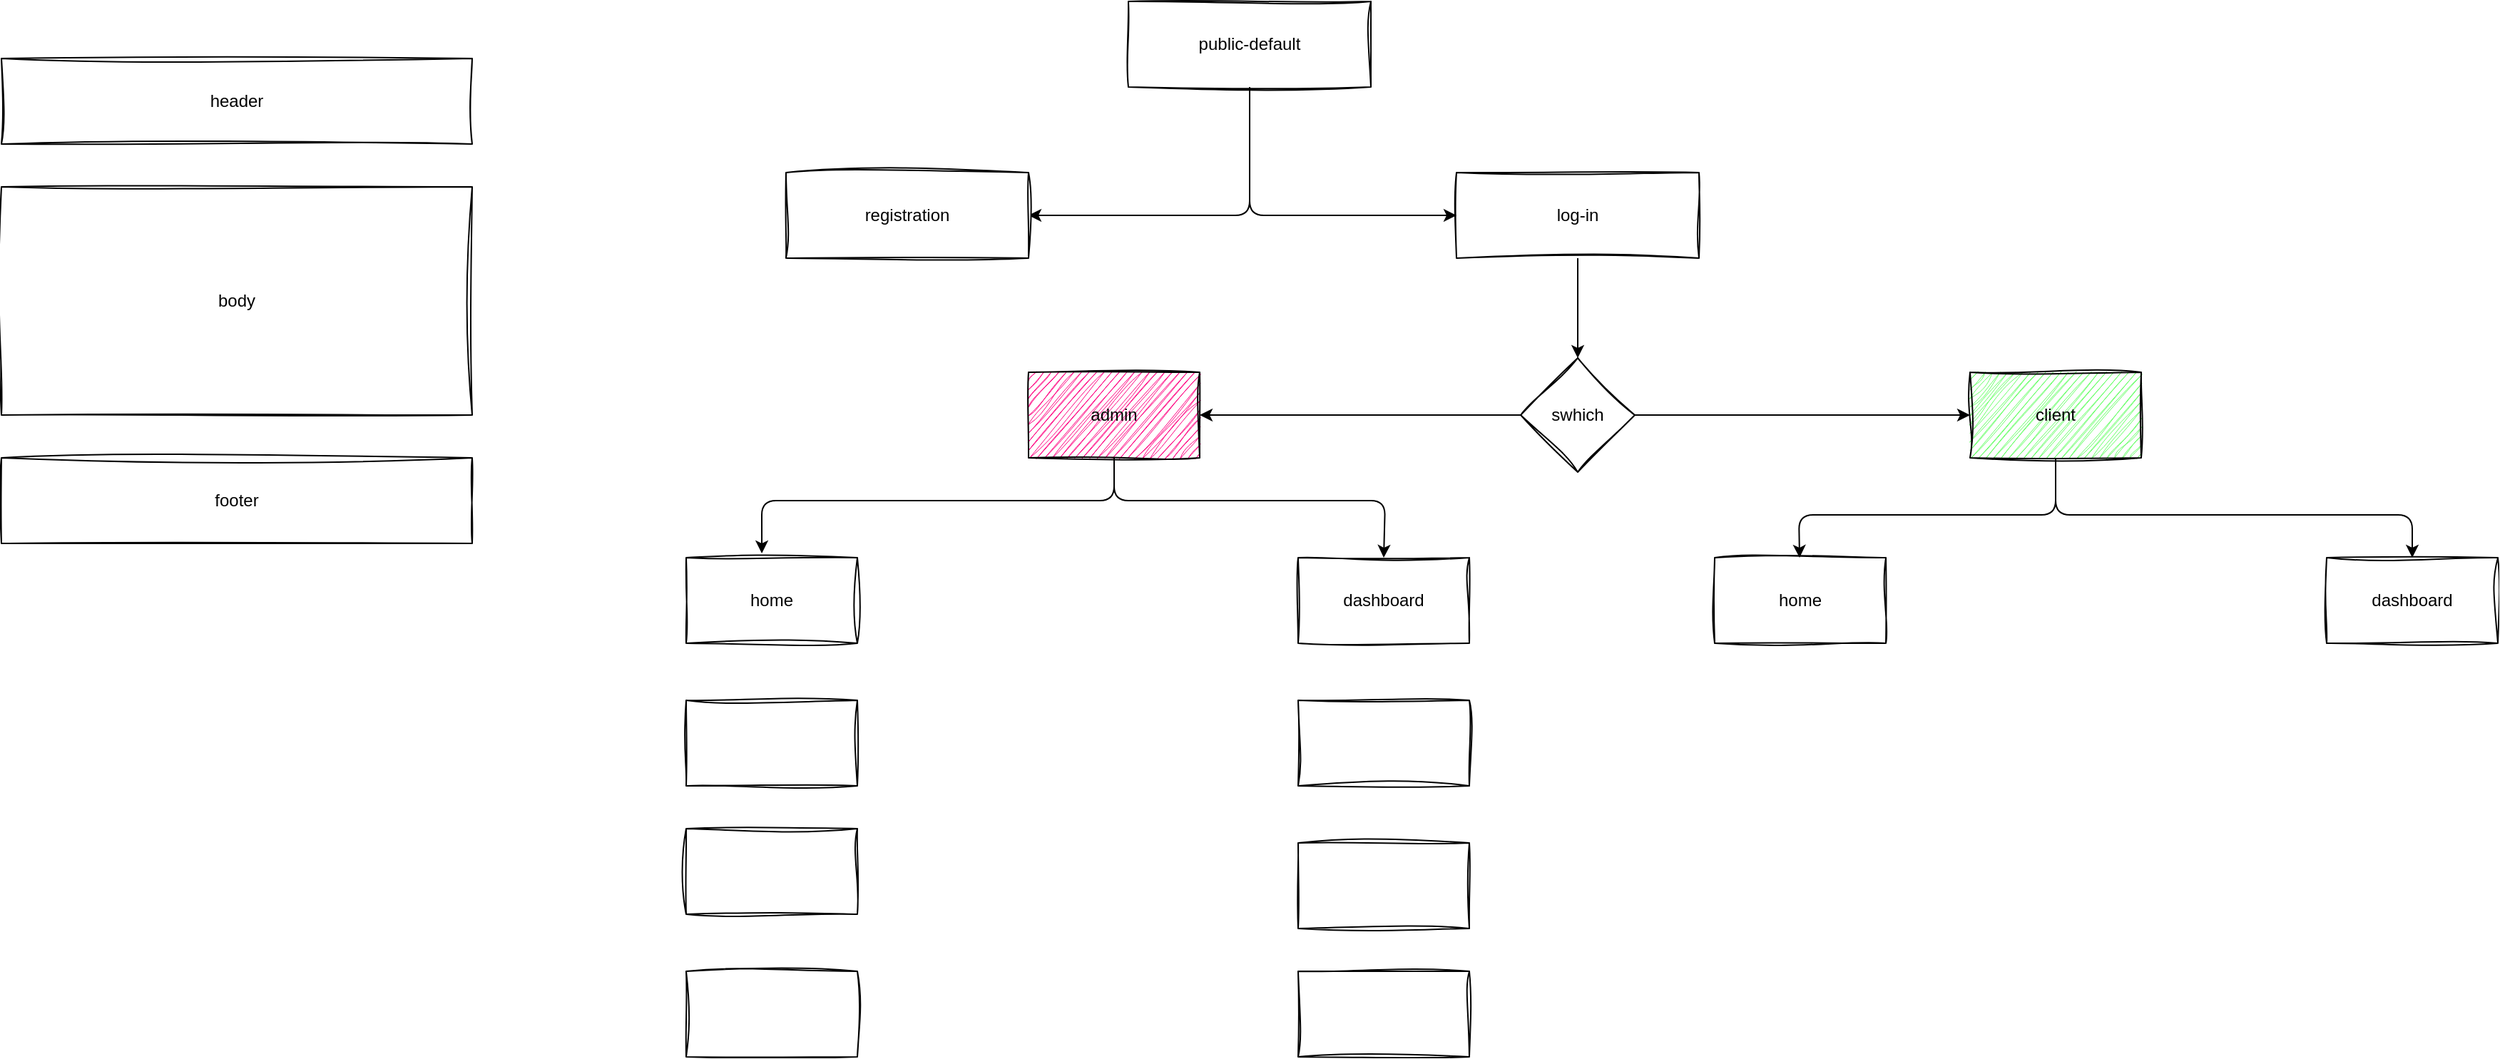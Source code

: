<mxfile>
    <diagram id="TpNuOL0AGeA6HQvsacFN" name="home-page">
        <mxGraphModel dx="942" dy="827" grid="1" gridSize="10" guides="1" tooltips="1" connect="1" arrows="1" fold="1" page="1" pageScale="1" pageWidth="827" pageHeight="1169" math="0" shadow="0">
            <root>
                <mxCell id="0"/>
                <mxCell id="1" parent="0"/>
                <mxCell id="3" value="header" style="rounded=0;whiteSpace=wrap;html=1;sketch=1;curveFitting=1;jiggle=2;movable=0;resizable=0;rotatable=0;deletable=0;editable=0;locked=1;connectable=0;" parent="1" vertex="1">
                    <mxGeometry x="40" y="80" width="330" height="60" as="geometry"/>
                </mxCell>
                <mxCell id="4" value="footer" style="rounded=0;whiteSpace=wrap;html=1;sketch=1;curveFitting=1;jiggle=2;movable=0;resizable=0;rotatable=0;deletable=0;editable=0;locked=1;connectable=0;" parent="1" vertex="1">
                    <mxGeometry x="40" y="360" width="330" height="60" as="geometry"/>
                </mxCell>
                <mxCell id="5" value="body" style="rounded=0;whiteSpace=wrap;html=1;sketch=1;curveFitting=1;jiggle=2;movable=0;resizable=0;rotatable=0;deletable=0;editable=0;locked=1;connectable=0;" parent="1" vertex="1">
                    <mxGeometry x="40" y="170" width="330" height="160" as="geometry"/>
                </mxCell>
                <mxCell id="ZPHnA34_6__u6jJjWpCZ-8" value="" style="edgeStyle=none;html=1;" parent="1" source="ZPHnA34_6__u6jJjWpCZ-6" target="ZPHnA34_6__u6jJjWpCZ-7" edge="1">
                    <mxGeometry relative="1" as="geometry">
                        <Array as="points">
                            <mxPoint x="915" y="190"/>
                        </Array>
                    </mxGeometry>
                </mxCell>
                <mxCell id="ZPHnA34_6__u6jJjWpCZ-6" value="public-default" style="rounded=0;whiteSpace=wrap;html=1;sketch=1;curveFitting=1;jiggle=2;movable=1;resizable=1;rotatable=1;deletable=1;editable=1;locked=0;connectable=1;" parent="1" vertex="1">
                    <mxGeometry x="830" y="40" width="170" height="60" as="geometry"/>
                </mxCell>
                <mxCell id="ZPHnA34_6__u6jJjWpCZ-7" value="registration" style="rounded=0;whiteSpace=wrap;html=1;sketch=1;curveFitting=1;jiggle=2;movable=1;resizable=1;rotatable=1;deletable=1;editable=1;locked=0;connectable=1;" parent="1" vertex="1">
                    <mxGeometry x="590" y="160" width="170" height="60" as="geometry"/>
                </mxCell>
                <mxCell id="ZPHnA34_6__u6jJjWpCZ-12" value="" style="edgeStyle=none;html=1;" parent="1" source="ZPHnA34_6__u6jJjWpCZ-9" target="ZPHnA34_6__u6jJjWpCZ-11" edge="1">
                    <mxGeometry relative="1" as="geometry"/>
                </mxCell>
                <mxCell id="ZPHnA34_6__u6jJjWpCZ-9" value="log-in" style="rounded=0;whiteSpace=wrap;html=1;sketch=1;curveFitting=1;jiggle=2;movable=1;resizable=1;rotatable=1;deletable=1;editable=1;locked=0;connectable=1;" parent="1" vertex="1">
                    <mxGeometry x="1060" y="160" width="170" height="60" as="geometry"/>
                </mxCell>
                <mxCell id="ZPHnA34_6__u6jJjWpCZ-10" style="edgeStyle=none;html=1;" parent="1" source="ZPHnA34_6__u6jJjWpCZ-6" target="ZPHnA34_6__u6jJjWpCZ-9" edge="1">
                    <mxGeometry relative="1" as="geometry">
                        <Array as="points">
                            <mxPoint x="915" y="190"/>
                        </Array>
                    </mxGeometry>
                </mxCell>
                <mxCell id="ZPHnA34_6__u6jJjWpCZ-14" value="" style="edgeStyle=none;html=1;" parent="1" source="ZPHnA34_6__u6jJjWpCZ-11" target="ZPHnA34_6__u6jJjWpCZ-13" edge="1">
                    <mxGeometry relative="1" as="geometry"/>
                </mxCell>
                <mxCell id="ZPHnA34_6__u6jJjWpCZ-16" value="" style="edgeStyle=none;html=1;" parent="1" source="ZPHnA34_6__u6jJjWpCZ-11" target="ZPHnA34_6__u6jJjWpCZ-15" edge="1">
                    <mxGeometry relative="1" as="geometry"/>
                </mxCell>
                <mxCell id="ZPHnA34_6__u6jJjWpCZ-11" value="swhich" style="rhombus;whiteSpace=wrap;html=1;rounded=0;sketch=1;curveFitting=1;jiggle=2;resizable=1;" parent="1" vertex="1">
                    <mxGeometry x="1105" y="290" width="80" height="80" as="geometry"/>
                </mxCell>
                <mxCell id="Kw5VINmRaQjw00CvGiQV-8" style="edgeStyle=none;html=1;entryX=0.5;entryY=0;entryDx=0;entryDy=0;" parent="1" source="ZPHnA34_6__u6jJjWpCZ-13" target="Kw5VINmRaQjw00CvGiQV-6" edge="1">
                    <mxGeometry relative="1" as="geometry">
                        <Array as="points">
                            <mxPoint x="820" y="390"/>
                            <mxPoint x="1010" y="390"/>
                        </Array>
                    </mxGeometry>
                </mxCell>
                <mxCell id="ZPHnA34_6__u6jJjWpCZ-13" value="admin" style="rounded=0;whiteSpace=wrap;html=1;sketch=1;curveFitting=1;jiggle=2;resizable=1;fillColor=#FF0080;" parent="1" vertex="1">
                    <mxGeometry x="760" y="300" width="120" height="60" as="geometry"/>
                </mxCell>
                <mxCell id="ZPHnA34_6__u6jJjWpCZ-18" value="" style="edgeStyle=none;html=1;" parent="1" source="ZPHnA34_6__u6jJjWpCZ-15" target="ZPHnA34_6__u6jJjWpCZ-17" edge="1">
                    <mxGeometry relative="1" as="geometry">
                        <Array as="points">
                            <mxPoint x="1480" y="400"/>
                            <mxPoint x="1300" y="400"/>
                        </Array>
                    </mxGeometry>
                </mxCell>
                <mxCell id="ZPHnA34_6__u6jJjWpCZ-20" style="edgeStyle=none;html=1;entryX=0.5;entryY=0;entryDx=0;entryDy=0;" parent="1" source="ZPHnA34_6__u6jJjWpCZ-15" target="ZPHnA34_6__u6jJjWpCZ-19" edge="1">
                    <mxGeometry relative="1" as="geometry">
                        <Array as="points">
                            <mxPoint x="1480" y="400"/>
                            <mxPoint x="1730" y="400"/>
                        </Array>
                    </mxGeometry>
                </mxCell>
                <mxCell id="ZPHnA34_6__u6jJjWpCZ-15" value="client" style="whiteSpace=wrap;html=1;rounded=0;sketch=1;curveFitting=1;jiggle=2;resizable=1;fillColor=#66FF66;" parent="1" vertex="1">
                    <mxGeometry x="1420" y="300" width="120" height="60" as="geometry"/>
                </mxCell>
                <mxCell id="ZPHnA34_6__u6jJjWpCZ-17" value="home" style="whiteSpace=wrap;html=1;rounded=0;sketch=1;curveFitting=1;jiggle=2;resizable=1;" parent="1" vertex="1">
                    <mxGeometry x="1241" y="430" width="120" height="60" as="geometry"/>
                </mxCell>
                <mxCell id="ZPHnA34_6__u6jJjWpCZ-19" value="dashboard" style="whiteSpace=wrap;html=1;rounded=0;sketch=1;curveFitting=1;jiggle=2;resizable=1;" parent="1" vertex="1">
                    <mxGeometry x="1670" y="430" width="120" height="60" as="geometry"/>
                </mxCell>
                <mxCell id="ZPHnA34_6__u6jJjWpCZ-21" value="" style="whiteSpace=wrap;html=1;rounded=0;sketch=1;curveFitting=1;jiggle=2;resizable=1;" parent="1" vertex="1">
                    <mxGeometry x="949" y="530" width="120" height="60" as="geometry"/>
                </mxCell>
                <mxCell id="Kw5VINmRaQjw00CvGiQV-5" value="home" style="whiteSpace=wrap;html=1;rounded=0;sketch=1;curveFitting=1;jiggle=2;resizable=1;" parent="1" vertex="1">
                    <mxGeometry x="520" y="430" width="120" height="60" as="geometry"/>
                </mxCell>
                <mxCell id="Kw5VINmRaQjw00CvGiQV-6" value="dashboard" style="whiteSpace=wrap;html=1;rounded=0;sketch=1;curveFitting=1;jiggle=2;resizable=1;" parent="1" vertex="1">
                    <mxGeometry x="949" y="430" width="120" height="60" as="geometry"/>
                </mxCell>
                <mxCell id="Kw5VINmRaQjw00CvGiQV-7" style="edgeStyle=none;html=1;entryX=0.442;entryY=-0.05;entryDx=0;entryDy=0;entryPerimeter=0;" parent="1" source="ZPHnA34_6__u6jJjWpCZ-13" target="Kw5VINmRaQjw00CvGiQV-5" edge="1">
                    <mxGeometry relative="1" as="geometry">
                        <Array as="points">
                            <mxPoint x="820" y="390"/>
                            <mxPoint x="573" y="390"/>
                        </Array>
                    </mxGeometry>
                </mxCell>
                <mxCell id="Kw5VINmRaQjw00CvGiQV-9" value="" style="whiteSpace=wrap;html=1;rounded=0;sketch=1;curveFitting=1;jiggle=2;resizable=1;" parent="1" vertex="1">
                    <mxGeometry x="949" y="630" width="120" height="60" as="geometry"/>
                </mxCell>
                <mxCell id="Kw5VINmRaQjw00CvGiQV-10" value="" style="whiteSpace=wrap;html=1;rounded=0;sketch=1;curveFitting=1;jiggle=2;resizable=1;" parent="1" vertex="1">
                    <mxGeometry x="949" y="720" width="120" height="60" as="geometry"/>
                </mxCell>
                <mxCell id="Kw5VINmRaQjw00CvGiQV-11" value="" style="whiteSpace=wrap;html=1;rounded=0;sketch=1;curveFitting=1;jiggle=2;resizable=1;" parent="1" vertex="1">
                    <mxGeometry x="520" y="530" width="120" height="60" as="geometry"/>
                </mxCell>
                <mxCell id="Kw5VINmRaQjw00CvGiQV-12" value="" style="whiteSpace=wrap;html=1;rounded=0;sketch=1;curveFitting=1;jiggle=2;resizable=1;" parent="1" vertex="1">
                    <mxGeometry x="520" y="620" width="120" height="60" as="geometry"/>
                </mxCell>
                <mxCell id="Kw5VINmRaQjw00CvGiQV-13" value="" style="whiteSpace=wrap;html=1;rounded=0;sketch=1;curveFitting=1;jiggle=2;resizable=1;" parent="1" vertex="1">
                    <mxGeometry x="520" y="720" width="120" height="60" as="geometry"/>
                </mxCell>
            </root>
        </mxGraphModel>
    </diagram>
    <diagram id="YCgEsKxxSpeG62Zunov2" name="admin-dashboard">
        <mxGraphModel dx="942" dy="827" grid="1" gridSize="10" guides="1" tooltips="1" connect="1" arrows="1" fold="1" page="1" pageScale="1" pageWidth="827" pageHeight="1169" math="0" shadow="0">
            <root>
                <mxCell id="0"/>
                <mxCell id="1" parent="0"/>
                <mxCell id="Y5GYdh9Vx8nUQ15f69H9-1" value="menu" style="rounded=1;whiteSpace=wrap;html=1;arcSize=0;sketch=1;curveFitting=1;jiggle=2;" parent="1" vertex="1">
                    <mxGeometry x="80" y="80" width="180" height="680" as="geometry"/>
                </mxCell>
                <mxCell id="Y5GYdh9Vx8nUQ15f69H9-2" value="content" style="rounded=1;whiteSpace=wrap;html=1;arcSize=0;sketch=1;curveFitting=1;jiggle=2;" parent="1" vertex="1">
                    <mxGeometry x="310" y="80" width="640" height="680" as="geometry"/>
                </mxCell>
            </root>
        </mxGraphModel>
    </diagram>
    <diagram id="PIJAt0l3r5baSx6_4ZeP" name="home-page-client">
        <mxGraphModel dx="1386" dy="827" grid="1" gridSize="10" guides="1" tooltips="1" connect="1" arrows="1" fold="1" page="1" pageScale="1" pageWidth="827" pageHeight="1169" math="0" shadow="0">
            <root>
                <mxCell id="0"/>
                <mxCell id="1" parent="0"/>
                <mxCell id="xK6YpwLPnNlNCbOVfeMV-1" value="header" style="rounded=1;whiteSpace=wrap;html=1;arcSize=0;sketch=1;curveFitting=1;jiggle=2;" parent="1" vertex="1">
                    <mxGeometry x="50" y="100" width="600" height="60" as="geometry"/>
                </mxCell>
                <mxCell id="xK6YpwLPnNlNCbOVfeMV-2" value="content" style="rounded=1;whiteSpace=wrap;html=1;arcSize=0;sketch=1;curveFitting=1;jiggle=2;" parent="1" vertex="1">
                    <mxGeometry x="50" y="200" width="600" height="470" as="geometry"/>
                </mxCell>
                <mxCell id="xK6YpwLPnNlNCbOVfeMV-3" value="footer" style="rounded=1;whiteSpace=wrap;html=1;arcSize=0;sketch=1;curveFitting=1;jiggle=2;" parent="1" vertex="1">
                    <mxGeometry x="50" y="710" width="600" height="60" as="geometry"/>
                </mxCell>
                <mxCell id="Otb_2WFLOLlOZu-prOAv-1" value="" style="rounded=1;whiteSpace=wrap;html=1;arcSize=0;sketch=1;curveFitting=1;jiggle=2;" parent="1" vertex="1">
                    <mxGeometry x="840" y="200" width="760" height="470" as="geometry"/>
                </mxCell>
                <mxCell id="Otb_2WFLOLlOZu-prOAv-2" value="" style="rounded=1;whiteSpace=wrap;html=1;arcSize=0;sketch=1;curveFitting=1;jiggle=2;" parent="1" vertex="1">
                    <mxGeometry x="890" y="220" width="660" height="40" as="geometry"/>
                </mxCell>
                <mxCell id="Otb_2WFLOLlOZu-prOAv-6" value="" style="rounded=1;whiteSpace=wrap;html=1;arcSize=0;sketch=1;curveFitting=1;jiggle=2;" parent="1" vertex="1">
                    <mxGeometry x="890" y="315" width="180" height="35" as="geometry"/>
                </mxCell>
                <mxCell id="Otb_2WFLOLlOZu-prOAv-7" value="" style="rounded=1;whiteSpace=wrap;html=1;arcSize=0;sketch=1;curveFitting=1;jiggle=2;" parent="1" vertex="1">
                    <mxGeometry x="1220" y="315" width="330" height="275" as="geometry"/>
                </mxCell>
                <mxCell id="Otb_2WFLOLlOZu-prOAv-8" value="" style="rounded=1;whiteSpace=wrap;html=1;arcSize=0;sketch=1;curveFitting=1;jiggle=2;" parent="1" vertex="1">
                    <mxGeometry x="890" y="370" width="250" height="35" as="geometry"/>
                </mxCell>
                <mxCell id="Otb_2WFLOLlOZu-prOAv-9" value="" style="rounded=1;whiteSpace=wrap;html=1;arcSize=0;sketch=1;curveFitting=1;jiggle=2;" parent="1" vertex="1">
                    <mxGeometry x="890" y="470" width="180" height="12.5" as="geometry"/>
                </mxCell>
                <mxCell id="Otb_2WFLOLlOZu-prOAv-10" value="" style="rounded=1;whiteSpace=wrap;html=1;arcSize=0;sketch=1;curveFitting=1;jiggle=2;" parent="1" vertex="1">
                    <mxGeometry x="890" y="500" width="250" height="10" as="geometry"/>
                </mxCell>
                <mxCell id="Otb_2WFLOLlOZu-prOAv-11" value="" style="rounded=1;whiteSpace=wrap;html=1;arcSize=0;sketch=1;curveFitting=1;jiggle=2;" parent="1" vertex="1">
                    <mxGeometry x="890" y="520" width="250" height="10" as="geometry"/>
                </mxCell>
                <mxCell id="Otb_2WFLOLlOZu-prOAv-12" value="" style="rounded=1;whiteSpace=wrap;html=1;arcSize=0;sketch=1;curveFitting=1;jiggle=2;fillColor=#66B2FF;glass=0;" parent="1" vertex="1">
                    <mxGeometry x="890" y="550" width="120" height="35" as="geometry"/>
                </mxCell>
                <mxCell id="FMhbx1yCZ9KeCHFoYgzT-1" value="" style="rounded=0;whiteSpace=wrap;html=1;" parent="1" vertex="1">
                    <mxGeometry x="1654" y="280" width="1056" height="640" as="geometry"/>
                </mxCell>
                <mxCell id="FMhbx1yCZ9KeCHFoYgzT-3" value="&lt;h2&gt;Logo&lt;/h2&gt;" style="text;html=1;align=center;verticalAlign=middle;whiteSpace=wrap;rounded=0;" parent="1" vertex="1">
                    <mxGeometry x="1730" y="315" width="60" height="30" as="geometry"/>
                </mxCell>
                <mxCell id="FMhbx1yCZ9KeCHFoYgzT-4" value="&lt;h2&gt;Menu&lt;/h2&gt;" style="text;html=1;align=center;verticalAlign=middle;whiteSpace=wrap;rounded=0;" parent="1" vertex="1">
                    <mxGeometry x="2430" y="317.5" width="60" height="30" as="geometry"/>
                </mxCell>
                <mxCell id="FMhbx1yCZ9KeCHFoYgzT-5" value="&lt;h2&gt;Menu&lt;/h2&gt;" style="text;html=1;align=center;verticalAlign=middle;whiteSpace=wrap;rounded=0;" parent="1" vertex="1">
                    <mxGeometry x="2505" y="317.5" width="60" height="30" as="geometry"/>
                </mxCell>
                <mxCell id="FMhbx1yCZ9KeCHFoYgzT-6" value="&lt;h2&gt;Menu&lt;/h2&gt;" style="text;html=1;align=center;verticalAlign=middle;whiteSpace=wrap;rounded=0;" parent="1" vertex="1">
                    <mxGeometry x="2580" y="317.5" width="60" height="30" as="geometry"/>
                </mxCell>
                <mxCell id="FMhbx1yCZ9KeCHFoYgzT-9" value="&lt;h1 style=&quot;margin-top: 0px;&quot;&gt;&lt;font style=&quot;font-size: 40px;&quot;&gt;Heading&lt;/font&gt;&lt;/h1&gt;&lt;p&gt;&lt;font style=&quot;font-size: 16px;&quot;&gt;Lorem ipsum dolor sit amet, consectetur adipisicing elit, sed do eiusmod tempor incididunt ut labore et dolore magna aliqua.&lt;/font&gt;&lt;/p&gt;&lt;p&gt;&lt;span style=&quot;color: rgb(63, 63, 63);&quot;&gt;&lt;font style=&quot;font-size: 16px;&quot;&gt;Lorem ipsum dolor sit amet, consectetur adipisicing elit, sed do eiusmod tempor incididunt ut labore et dolore magna aliqua.&lt;/font&gt;&lt;/span&gt;&lt;/p&gt;&lt;p&gt;&lt;span style=&quot;color: rgb(63, 63, 63);&quot;&gt;&lt;font style=&quot;font-size: 16px;&quot;&gt;Lorem ipsum dolor sit amet, consectetur adipisicing elit, sed do eiusmod tempor incididunt ut labore et dolore magna aliqua.&lt;/font&gt;&lt;/span&gt;&lt;span style=&quot;color: rgb(63, 63, 63);&quot;&gt;&lt;/span&gt;&lt;/p&gt;" style="text;html=1;whiteSpace=wrap;overflow=hidden;rounded=0;" parent="1" vertex="1">
                    <mxGeometry x="1730" y="466.88" width="460" height="253.12" as="geometry"/>
                </mxCell>
                <mxCell id="FMhbx1yCZ9KeCHFoYgzT-12" value="" style="rounded=1;whiteSpace=wrap;html=1;arcSize=2;strokeColor=none;fillColor=#F2F2F2;shadow=0;" parent="1" vertex="1">
                    <mxGeometry x="2210" y="470" width="450" height="330" as="geometry"/>
                </mxCell>
                <mxCell id="FMhbx1yCZ9KeCHFoYgzT-13" value="Visite" style="rounded=1;whiteSpace=wrap;html=1;shadow=1;strokeColor=none;fillColor=#59A0E0;" parent="1" vertex="1">
                    <mxGeometry x="1730" y="740" width="120" height="40" as="geometry"/>
                </mxCell>
                <mxCell id="FMhbx1yCZ9KeCHFoYgzT-14" value="" style="rounded=0;whiteSpace=wrap;html=1;" parent="1" vertex="1">
                    <mxGeometry x="1654" y="930" width="1056" height="640" as="geometry"/>
                </mxCell>
                <mxCell id="FMhbx1yCZ9KeCHFoYgzT-16" value="&lt;h2 style=&quot;box-sizing: border-box; margin-top: 0px; font-weight: 500; line-height: 1.2; color: rgb(33, 37, 41); font-size: 2rem; font-family: system-ui, -apple-system, &amp;quot;Segoe UI&amp;quot;, Roboto, &amp;quot;Helvetica Neue&amp;quot;, &amp;quot;Noto Sans&amp;quot;, &amp;quot;Liberation Sans&amp;quot;, Arial, sans-serif, &amp;quot;Apple Color Emoji&amp;quot;, &amp;quot;Segoe UI Emoji&amp;quot;, &amp;quot;Segoe UI Symbol&amp;quot;, &amp;quot;Noto Color Emoji&amp;quot;; background-color: rgb(255, 255, 255); margin-bottom: 1.5rem !important;&quot; class=&quot;mb-4&quot;&gt;📢 Actuality&lt;/h2&gt;&lt;div&gt;&lt;h4 style=&quot;box-sizing: border-box; margin-top: 0px; margin-bottom: 0.5rem; font-weight: 500; line-height: 1.2; color: rgb(33, 37, 41); font-size: 1.5rem; font-family: system-ui, -apple-system, &amp;quot;Segoe UI&amp;quot;, Roboto, &amp;quot;Helvetica Neue&amp;quot;, &amp;quot;Noto Sans&amp;quot;, &amp;quot;Liberation Sans&amp;quot;, Arial, sans-serif, &amp;quot;Apple Color Emoji&amp;quot;, &amp;quot;Segoe UI Emoji&amp;quot;, &amp;quot;Segoe UI Symbol&amp;quot;, &amp;quot;Noto Color Emoji&amp;quot;; background-color: rgb(255, 255, 255);&quot;&gt;&lt;br&gt;&lt;/h4&gt;&lt;/div&gt;" style="text;html=1;whiteSpace=wrap;overflow=hidden;rounded=0;" parent="1" vertex="1">
                    <mxGeometry x="1720" y="970" width="240" height="60" as="geometry"/>
                </mxCell>
                <mxCell id="FMhbx1yCZ9KeCHFoYgzT-17" value="&lt;h4 style=&quot;box-sizing: border-box; margin-top: 0px; margin-bottom: 0.5rem; font-weight: 500; line-height: 1.2; color: rgb(33, 37, 41); font-size: 1.5rem; font-family: system-ui, -apple-system, &amp;quot;Segoe UI&amp;quot;, Roboto, &amp;quot;Helvetica Neue&amp;quot;, &amp;quot;Noto Sans&amp;quot;, &amp;quot;Liberation Sans&amp;quot;, Arial, sans-serif, &amp;quot;Apple Color Emoji&amp;quot;, &amp;quot;Segoe UI Emoji&amp;quot;, &amp;quot;Segoe UI Symbol&amp;quot;, &amp;quot;Noto Color Emoji&amp;quot;; background-color: rgb(255, 255, 255);&quot;&gt;📅 Upcoming Events&lt;/h4&gt;" style="text;html=1;whiteSpace=wrap;overflow=hidden;rounded=0;" parent="1" vertex="1">
                    <mxGeometry x="1720" y="1030" width="320" height="50" as="geometry"/>
                </mxCell>
                <mxCell id="FMhbx1yCZ9KeCHFoYgzT-20" value="&lt;b&gt;&lt;font style=&quot;font-size: 20px&quot;&gt;Success card title&lt;/font&gt;&lt;/b&gt;&lt;br style=&quot;font-size: 14px&quot;&gt;&lt;br style=&quot;font-size: 14px&quot;&gt;Some quick example text to build on the card title and make up the bulk of the card&#39;s content.&lt;div&gt;&lt;span style=&quot;color: rgb(51, 166, 76);&quot;&gt;Some quick example text to build on the card title and make up the bulk of&amp;nbsp;&lt;/span&gt;&lt;span style=&quot;color: rgb(51, 166, 76); background-color: transparent;&quot;&gt;Some quick &lt;/span&gt;&lt;span style=&quot;color: rgb(51, 166, 76); background-color: transparent;&quot;&gt;.&lt;/span&gt;&lt;/div&gt;" style="html=1;shadow=0;dashed=0;shape=mxgraph.bootstrap.rrect;rSize=5;strokeColor=#33A64C;html=1;whiteSpace=wrap;fillColor=#ffffff;fontColor=#33A64C;verticalAlign=bottom;align=left;spacing=20;spacingBottom=0;fontSize=14;" parent="1" vertex="1">
                    <mxGeometry x="1720" y="1090" width="920" height="150" as="geometry"/>
                </mxCell>
                <mxCell id="FMhbx1yCZ9KeCHFoYgzT-21" value="Header" style="html=1;shadow=0;dashed=0;shape=mxgraph.bootstrap.topButton;rSize=5;perimeter=none;whiteSpace=wrap;fillColor=#F7F7F7;strokeColor=#33A64C;fontColor=#6C767D;resizeWidth=1;fontSize=18;align=left;spacing=20;" parent="FMhbx1yCZ9KeCHFoYgzT-20" vertex="1">
                    <mxGeometry width="920.0" height="50" relative="1" as="geometry"/>
                </mxCell>
                <mxCell id="FMhbx1yCZ9KeCHFoYgzT-23" value="&lt;b&gt;&lt;font style=&quot;font-size: 20px&quot;&gt;Primary card title&lt;/font&gt;&lt;/b&gt;&lt;br style=&quot;font-size: 14px&quot;&gt;&lt;br style=&quot;font-size: 14px&quot;&gt;Some quick example text to build on the card title and make up the bulk of the card&#39;s content." style="html=1;shadow=0;dashed=0;shape=mxgraph.bootstrap.rrect;rSize=5;strokeColor=#0085FC;html=1;whiteSpace=wrap;fillColor=#ffffff;fontColor=#0085FC;verticalAlign=bottom;align=left;spacing=20;spacingBottom=0;fontSize=14;" parent="1" vertex="1">
                    <mxGeometry x="1720" y="1340" width="280" height="180" as="geometry"/>
                </mxCell>
                <mxCell id="FMhbx1yCZ9KeCHFoYgzT-24" value="Header" style="html=1;shadow=0;dashed=0;shape=mxgraph.bootstrap.topButton;rSize=5;perimeter=none;whiteSpace=wrap;fillColor=#F7F7F7;strokeColor=#0085FC;fontColor=#212529;resizeWidth=1;fontSize=18;align=left;spacing=20;" parent="FMhbx1yCZ9KeCHFoYgzT-23" vertex="1">
                    <mxGeometry width="280" height="50" relative="1" as="geometry"/>
                </mxCell>
                <mxCell id="FMhbx1yCZ9KeCHFoYgzT-30" value="&lt;b&gt;&lt;font style=&quot;font-size: 20px&quot;&gt;Primary card title&lt;/font&gt;&lt;/b&gt;&lt;br style=&quot;font-size: 14px&quot;&gt;&lt;br style=&quot;font-size: 14px&quot;&gt;Some quick example text to build on the card title and make up the bulk of the card&#39;s content." style="html=1;shadow=0;dashed=0;shape=mxgraph.bootstrap.rrect;rSize=5;strokeColor=#0085FC;html=1;whiteSpace=wrap;fillColor=#ffffff;fontColor=#0085FC;verticalAlign=bottom;align=left;spacing=20;spacingBottom=0;fontSize=14;" parent="1" vertex="1">
                    <mxGeometry x="2040" y="1340" width="280" height="180" as="geometry"/>
                </mxCell>
                <mxCell id="FMhbx1yCZ9KeCHFoYgzT-31" value="Header" style="html=1;shadow=0;dashed=0;shape=mxgraph.bootstrap.topButton;rSize=5;perimeter=none;whiteSpace=wrap;fillColor=#F7F7F7;strokeColor=#0085FC;fontColor=#212529;resizeWidth=1;fontSize=18;align=left;spacing=20;" parent="FMhbx1yCZ9KeCHFoYgzT-30" vertex="1">
                    <mxGeometry width="280" height="50" relative="1" as="geometry"/>
                </mxCell>
                <mxCell id="FMhbx1yCZ9KeCHFoYgzT-32" value="&lt;b&gt;&lt;font style=&quot;font-size: 20px&quot;&gt;Primary card title&lt;/font&gt;&lt;/b&gt;&lt;br style=&quot;font-size: 14px&quot;&gt;&lt;br style=&quot;font-size: 14px&quot;&gt;Some quick example text to build on the card title and make up the bulk of the card&#39;s content." style="html=1;shadow=0;dashed=0;shape=mxgraph.bootstrap.rrect;rSize=5;strokeColor=#0085FC;html=1;whiteSpace=wrap;fillColor=#ffffff;fontColor=#0085FC;verticalAlign=bottom;align=left;spacing=20;spacingBottom=0;fontSize=14;" parent="1" vertex="1">
                    <mxGeometry x="2360" y="1340" width="280" height="180" as="geometry"/>
                </mxCell>
                <mxCell id="FMhbx1yCZ9KeCHFoYgzT-33" value="Header" style="html=1;shadow=0;dashed=0;shape=mxgraph.bootstrap.topButton;rSize=5;perimeter=none;whiteSpace=wrap;fillColor=#F7F7F7;strokeColor=#0085FC;fontColor=#212529;resizeWidth=1;fontSize=18;align=left;spacing=20;" parent="FMhbx1yCZ9KeCHFoYgzT-32" vertex="1">
                    <mxGeometry width="280" height="50" relative="1" as="geometry"/>
                </mxCell>
                <mxCell id="FMhbx1yCZ9KeCHFoYgzT-37" value="&lt;h4 style=&quot;box-sizing: border-box; margin-top: 0px; margin-bottom: 0.5rem; font-weight: 500; line-height: 1.2; color: rgb(33, 37, 41); font-size: 1.5rem; font-family: system-ui, -apple-system, &amp;quot;Segoe UI&amp;quot;, Roboto, &amp;quot;Helvetica Neue&amp;quot;, &amp;quot;Noto Sans&amp;quot;, &amp;quot;Liberation Sans&amp;quot;, Arial, sans-serif, &amp;quot;Apple Color Emoji&amp;quot;, &amp;quot;Segoe UI Emoji&amp;quot;, &amp;quot;Segoe UI Symbol&amp;quot;, &amp;quot;Noto Color Emoji&amp;quot;; text-align: start; background-color: rgb(255, 255, 255);&quot;&gt;🆕 New Services&lt;/h4&gt;" style="rounded=1;whiteSpace=wrap;html=1;strokeColor=none;" parent="1" vertex="1">
                    <mxGeometry x="1720" y="1260" width="200" height="60" as="geometry"/>
                </mxCell>
                <mxCell id="DSZVrQac-gDlkC6yNPkQ-1" value="Visite" style="rounded=1;whiteSpace=wrap;html=1;shadow=1;strokeColor=none;fillColor=#00CC66;" vertex="1" parent="1">
                    <mxGeometry x="1860" y="740" width="190" height="40" as="geometry"/>
                </mxCell>
                <mxCell id="DSZVrQac-gDlkC6yNPkQ-2" value="" style="rounded=1;whiteSpace=wrap;html=1;arcSize=0;sketch=1;curveFitting=1;jiggle=2;" vertex="1" parent="1">
                    <mxGeometry x="840" y="699" width="760" height="470" as="geometry"/>
                </mxCell>
                <mxCell id="DSZVrQac-gDlkC6yNPkQ-3" value="" style="rounded=1;whiteSpace=wrap;html=1;arcSize=0;sketch=1;curveFitting=1;jiggle=2;" vertex="1" parent="1">
                    <mxGeometry x="930" y="740" width="100" height="10" as="geometry"/>
                </mxCell>
                <mxCell id="DSZVrQac-gDlkC6yNPkQ-5" value="" style="rounded=1;whiteSpace=wrap;html=1;arcSize=0;sketch=1;curveFitting=1;jiggle=2;" vertex="1" parent="1">
                    <mxGeometry x="1230" y="740" width="80" height="10" as="geometry"/>
                </mxCell>
                <mxCell id="DSZVrQac-gDlkC6yNPkQ-6" value="" style="rounded=1;whiteSpace=wrap;html=1;arcSize=0;sketch=1;curveFitting=1;jiggle=2;" vertex="1" parent="1">
                    <mxGeometry x="1330" y="740" width="80" height="10" as="geometry"/>
                </mxCell>
                <mxCell id="DSZVrQac-gDlkC6yNPkQ-7" value="" style="rounded=1;whiteSpace=wrap;html=1;arcSize=0;sketch=1;curveFitting=1;jiggle=2;" vertex="1" parent="1">
                    <mxGeometry x="1440" y="740" width="80" height="10" as="geometry"/>
                </mxCell>
                <mxCell id="DSZVrQac-gDlkC6yNPkQ-13" value="" style="rounded=1;whiteSpace=wrap;html=1;arcSize=0;sketch=1;curveFitting=1;jiggle=2;" vertex="1" parent="1">
                    <mxGeometry x="1230" y="830" width="290" height="290" as="geometry"/>
                </mxCell>
                <mxCell id="DSZVrQac-gDlkC6yNPkQ-14" value="" style="rounded=1;whiteSpace=wrap;html=1;arcSize=0;sketch=1;curveFitting=1;jiggle=2;fillColor=#fff2cc;strokeColor=#d6b656;" vertex="1" parent="1">
                    <mxGeometry x="930" y="830" width="110" height="30" as="geometry"/>
                </mxCell>
                <mxCell id="DSZVrQac-gDlkC6yNPkQ-15" value="" style="rounded=1;whiteSpace=wrap;html=1;arcSize=0;sketch=1;curveFitting=1;jiggle=2;fillColor=#fff2cc;strokeColor=#d6b656;" vertex="1" parent="1">
                    <mxGeometry x="930" y="880" width="190" height="30" as="geometry"/>
                </mxCell>
                <mxCell id="DSZVrQac-gDlkC6yNPkQ-16" value="" style="rounded=1;whiteSpace=wrap;html=1;arcSize=0;sketch=1;curveFitting=1;jiggle=2;fillColor=#666666;" vertex="1" parent="1">
                    <mxGeometry x="930" y="930" width="270" height="30" as="geometry"/>
                </mxCell>
                <mxCell id="DSZVrQac-gDlkC6yNPkQ-17" value="" style="rounded=1;whiteSpace=wrap;html=1;arcSize=0;sketch=1;curveFitting=1;jiggle=2;fillColor=#666666;" vertex="1" parent="1">
                    <mxGeometry x="930" y="980" width="270" height="30" as="geometry"/>
                </mxCell>
                <mxCell id="DSZVrQac-gDlkC6yNPkQ-18" value="" style="rounded=1;whiteSpace=wrap;html=1;arcSize=0;sketch=1;curveFitting=1;jiggle=2;fillColor=#666666;" vertex="1" parent="1">
                    <mxGeometry x="930" y="1030" width="270" height="30" as="geometry"/>
                </mxCell>
                <mxCell id="DSZVrQac-gDlkC6yNPkQ-19" value="" style="rounded=1;whiteSpace=wrap;html=1;arcSize=0;sketch=1;curveFitting=1;jiggle=2;fillColor=#dae8fc;strokeColor=#6c8ebf;" vertex="1" parent="1">
                    <mxGeometry x="930" y="1090" width="80" height="30" as="geometry"/>
                </mxCell>
                <mxCell id="DSZVrQac-gDlkC6yNPkQ-20" value="" style="rounded=1;whiteSpace=wrap;html=1;arcSize=0;sketch=1;curveFitting=1;jiggle=2;fillColor=#d5e8d4;strokeColor=#82b366;" vertex="1" parent="1">
                    <mxGeometry x="1030" y="1090" width="110" height="30" as="geometry"/>
                </mxCell>
            </root>
        </mxGraphModel>
    </diagram>
    <diagram id="MosJSGSnPKPHZBwRmtAq" name="profil client">
        <mxGraphModel dx="942" dy="827" grid="1" gridSize="10" guides="1" tooltips="1" connect="1" arrows="1" fold="1" page="1" pageScale="1" pageWidth="827" pageHeight="1169" math="0" shadow="0">
            <root>
                <mxCell id="0"/>
                <mxCell id="1" parent="0"/>
                <mxCell id="mq2xIO1oQpnDsE5el1nI-1" value="&lt;h3 data-start=&quot;150&quot; data-end=&quot;193&quot; class=&quot;&quot;&gt;📄 &lt;strong data-start=&quot;157&quot; data-end=&quot;193&quot;&gt;Client Profile – What to Include&lt;/strong&gt;&lt;/h3&gt;&lt;h4 data-start=&quot;195&quot; data-end=&quot;226&quot; class=&quot;&quot;&gt;🔹 &lt;strong data-start=&quot;203&quot; data-end=&quot;226&quot;&gt;1. Personal Details&lt;/strong&gt;&lt;/h4&gt;&lt;ul data-start=&quot;227&quot; data-end=&quot;394&quot;&gt;&lt;li data-start=&quot;227&quot; data-end=&quot;243&quot; class=&quot;&quot;&gt;&lt;p data-start=&quot;229&quot; data-end=&quot;243&quot; class=&quot;&quot;&gt;👤 Full Name&lt;/p&gt;&lt;/li&gt;&lt;li data-start=&quot;244&quot; data-end=&quot;282&quot; class=&quot;&quot;&gt;&lt;p data-start=&quot;246&quot; data-end=&quot;282&quot; class=&quot;&quot;&gt;🆔 Client ID / Registration Number&lt;/p&gt;&lt;/li&gt;&lt;li data-start=&quot;283&quot; data-end=&quot;303&quot; class=&quot;&quot;&gt;&lt;p data-start=&quot;285&quot; data-end=&quot;303&quot; class=&quot;&quot;&gt;📅 Date of Birth&lt;/p&gt;&lt;/li&gt;&lt;li data-start=&quot;304&quot; data-end=&quot;323&quot; class=&quot;&quot;&gt;&lt;p data-start=&quot;306&quot; data-end=&quot;323&quot; class=&quot;&quot;&gt;📞 Phone Number&lt;/p&gt;&lt;/li&gt;&lt;li data-start=&quot;324&quot; data-end=&quot;344&quot; class=&quot;&quot;&gt;&lt;p data-start=&quot;326&quot; data-end=&quot;344&quot; class=&quot;&quot;&gt;📧 Email Address&lt;/p&gt;&lt;/li&gt;&lt;li data-start=&quot;345&quot; data-end=&quot;394&quot; class=&quot;&quot;&gt;&lt;p data-start=&quot;347&quot; data-end=&quot;394&quot; class=&quot;&quot;&gt;🖼️ Profile Picture (optional but professional)&lt;/p&gt;&lt;/li&gt;&lt;/ul&gt;&lt;h4 data-start=&quot;401&quot; data-end=&quot;434&quot; class=&quot;&quot;&gt;🔹 &lt;strong data-start=&quot;409&quot; data-end=&quot;434&quot;&gt;2. Hostel &amp;amp; Room Info&lt;/strong&gt;&lt;/h4&gt;&lt;ul data-start=&quot;435&quot; data-end=&quot;628&quot;&gt;&lt;li data-start=&quot;435&quot; data-end=&quot;462&quot; class=&quot;&quot;&gt;&lt;p data-start=&quot;437&quot; data-end=&quot;462&quot; class=&quot;&quot;&gt;🏨 Hostel Name / Branch&lt;/p&gt;&lt;/li&gt;&lt;li data-start=&quot;463&quot; data-end=&quot;481&quot; class=&quot;&quot;&gt;&lt;p data-start=&quot;465&quot; data-end=&quot;481&quot; class=&quot;&quot;&gt;🚪 Room Number&lt;/p&gt;&lt;/li&gt;&lt;li data-start=&quot;482&quot; data-end=&quot;522&quot; class=&quot;&quot;&gt;&lt;p data-start=&quot;484&quot; data-end=&quot;522&quot; class=&quot;&quot;&gt;🛏️ Room Type (e.g., Single, Shared)&lt;/p&gt;&lt;/li&gt;&lt;li data-start=&quot;523&quot; data-end=&quot;543&quot; class=&quot;&quot;&gt;&lt;p data-start=&quot;525&quot; data-end=&quot;543&quot; class=&quot;&quot;&gt;📅 Check-in Date&lt;/p&gt;&lt;/li&gt;&lt;li data-start=&quot;544&quot; data-end=&quot;581&quot; class=&quot;&quot;&gt;&lt;p data-start=&quot;546&quot; data-end=&quot;581&quot; class=&quot;&quot;&gt;📅 Check-out Date (if applicable)&lt;/p&gt;&lt;/li&gt;&lt;li data-start=&quot;582&quot; data-end=&quot;628&quot; class=&quot;&quot;&gt;&lt;p data-start=&quot;584&quot; data-end=&quot;628&quot; class=&quot;&quot;&gt;✅ Current Status: (Active / Left / Reserved)&lt;/p&gt;&lt;/li&gt;&lt;/ul&gt;" style="text;whiteSpace=wrap;html=1;" parent="1" vertex="1">
                    <mxGeometry x="60" y="110" width="310" height="660" as="geometry"/>
                </mxCell>
                <mxCell id="mq2xIO1oQpnDsE5el1nI-3" value="" style="rounded=1;whiteSpace=wrap;html=1;arcSize=0;movable=0;resizable=0;rotatable=0;deletable=0;editable=0;locked=1;connectable=0;fillColor=#F0F0F0;strokeColor=none;" parent="1" vertex="1">
                    <mxGeometry x="600" y="20" width="430" height="790" as="geometry"/>
                </mxCell>
                <mxCell id="mq2xIO1oQpnDsE5el1nI-4" value="" style="ellipse;whiteSpace=wrap;html=1;aspect=fixed;strokeColor=none;shadow=1;" parent="1" vertex="1">
                    <mxGeometry x="735" y="70" width="160" height="160" as="geometry"/>
                </mxCell>
                <mxCell id="mq2xIO1oQpnDsE5el1nI-5" value="" style="rounded=1;whiteSpace=wrap;html=1;strokeColor=none;arcSize=50;" parent="1" vertex="1">
                    <mxGeometry x="705" y="250" width="220" height="20" as="geometry"/>
                </mxCell>
                <mxCell id="mq2xIO1oQpnDsE5el1nI-6" value="" style="rounded=1;whiteSpace=wrap;html=1;strokeColor=none;arcSize=50;" parent="1" vertex="1">
                    <mxGeometry x="682.5" y="280" width="265" height="20" as="geometry"/>
                </mxCell>
                <mxCell id="mq2xIO1oQpnDsE5el1nI-7" value="" style="rounded=1;whiteSpace=wrap;html=1;strokeColor=none;" parent="1" vertex="1">
                    <mxGeometry x="635" y="330" width="175" height="90" as="geometry"/>
                </mxCell>
                <mxCell id="mq2xIO1oQpnDsE5el1nI-8" value="" style="rounded=1;whiteSpace=wrap;html=1;strokeColor=none;" parent="1" vertex="1">
                    <mxGeometry x="820" y="330" width="175" height="90" as="geometry"/>
                </mxCell>
                <mxCell id="mq2xIO1oQpnDsE5el1nI-9" value="" style="rounded=1;whiteSpace=wrap;html=1;strokeColor=none;" parent="1" vertex="1">
                    <mxGeometry x="635" y="450" width="355" height="40" as="geometry"/>
                </mxCell>
                <mxCell id="mq2xIO1oQpnDsE5el1nI-10" value="" style="rounded=1;whiteSpace=wrap;html=1;strokeColor=none;" parent="1" vertex="1">
                    <mxGeometry x="635" y="510" width="355" height="40" as="geometry"/>
                </mxCell>
                <mxCell id="mq2xIO1oQpnDsE5el1nI-11" value="" style="rounded=1;whiteSpace=wrap;html=1;strokeColor=none;" parent="1" vertex="1">
                    <mxGeometry x="635" y="570" width="355" height="40" as="geometry"/>
                </mxCell>
                <mxCell id="mq2xIO1oQpnDsE5el1nI-12" value="" style="rounded=1;whiteSpace=wrap;html=1;strokeColor=none;" parent="1" vertex="1">
                    <mxGeometry x="635" y="630" width="355" height="40" as="geometry"/>
                </mxCell>
                <mxCell id="mq2xIO1oQpnDsE5el1nI-13" value="" style="rounded=1;whiteSpace=wrap;html=1;strokeColor=none;shadow=1;arcSize=50;" parent="1" vertex="1">
                    <mxGeometry x="637.5" y="740" width="132.5" height="40" as="geometry"/>
                </mxCell>
                <mxCell id="mq2xIO1oQpnDsE5el1nI-14" value="" style="rounded=1;whiteSpace=wrap;html=1;strokeColor=none;shadow=1;arcSize=50;" parent="1" vertex="1">
                    <mxGeometry x="820" y="740" width="170" height="40" as="geometry"/>
                </mxCell>
            </root>
        </mxGraphModel>
    </diagram>
</mxfile>